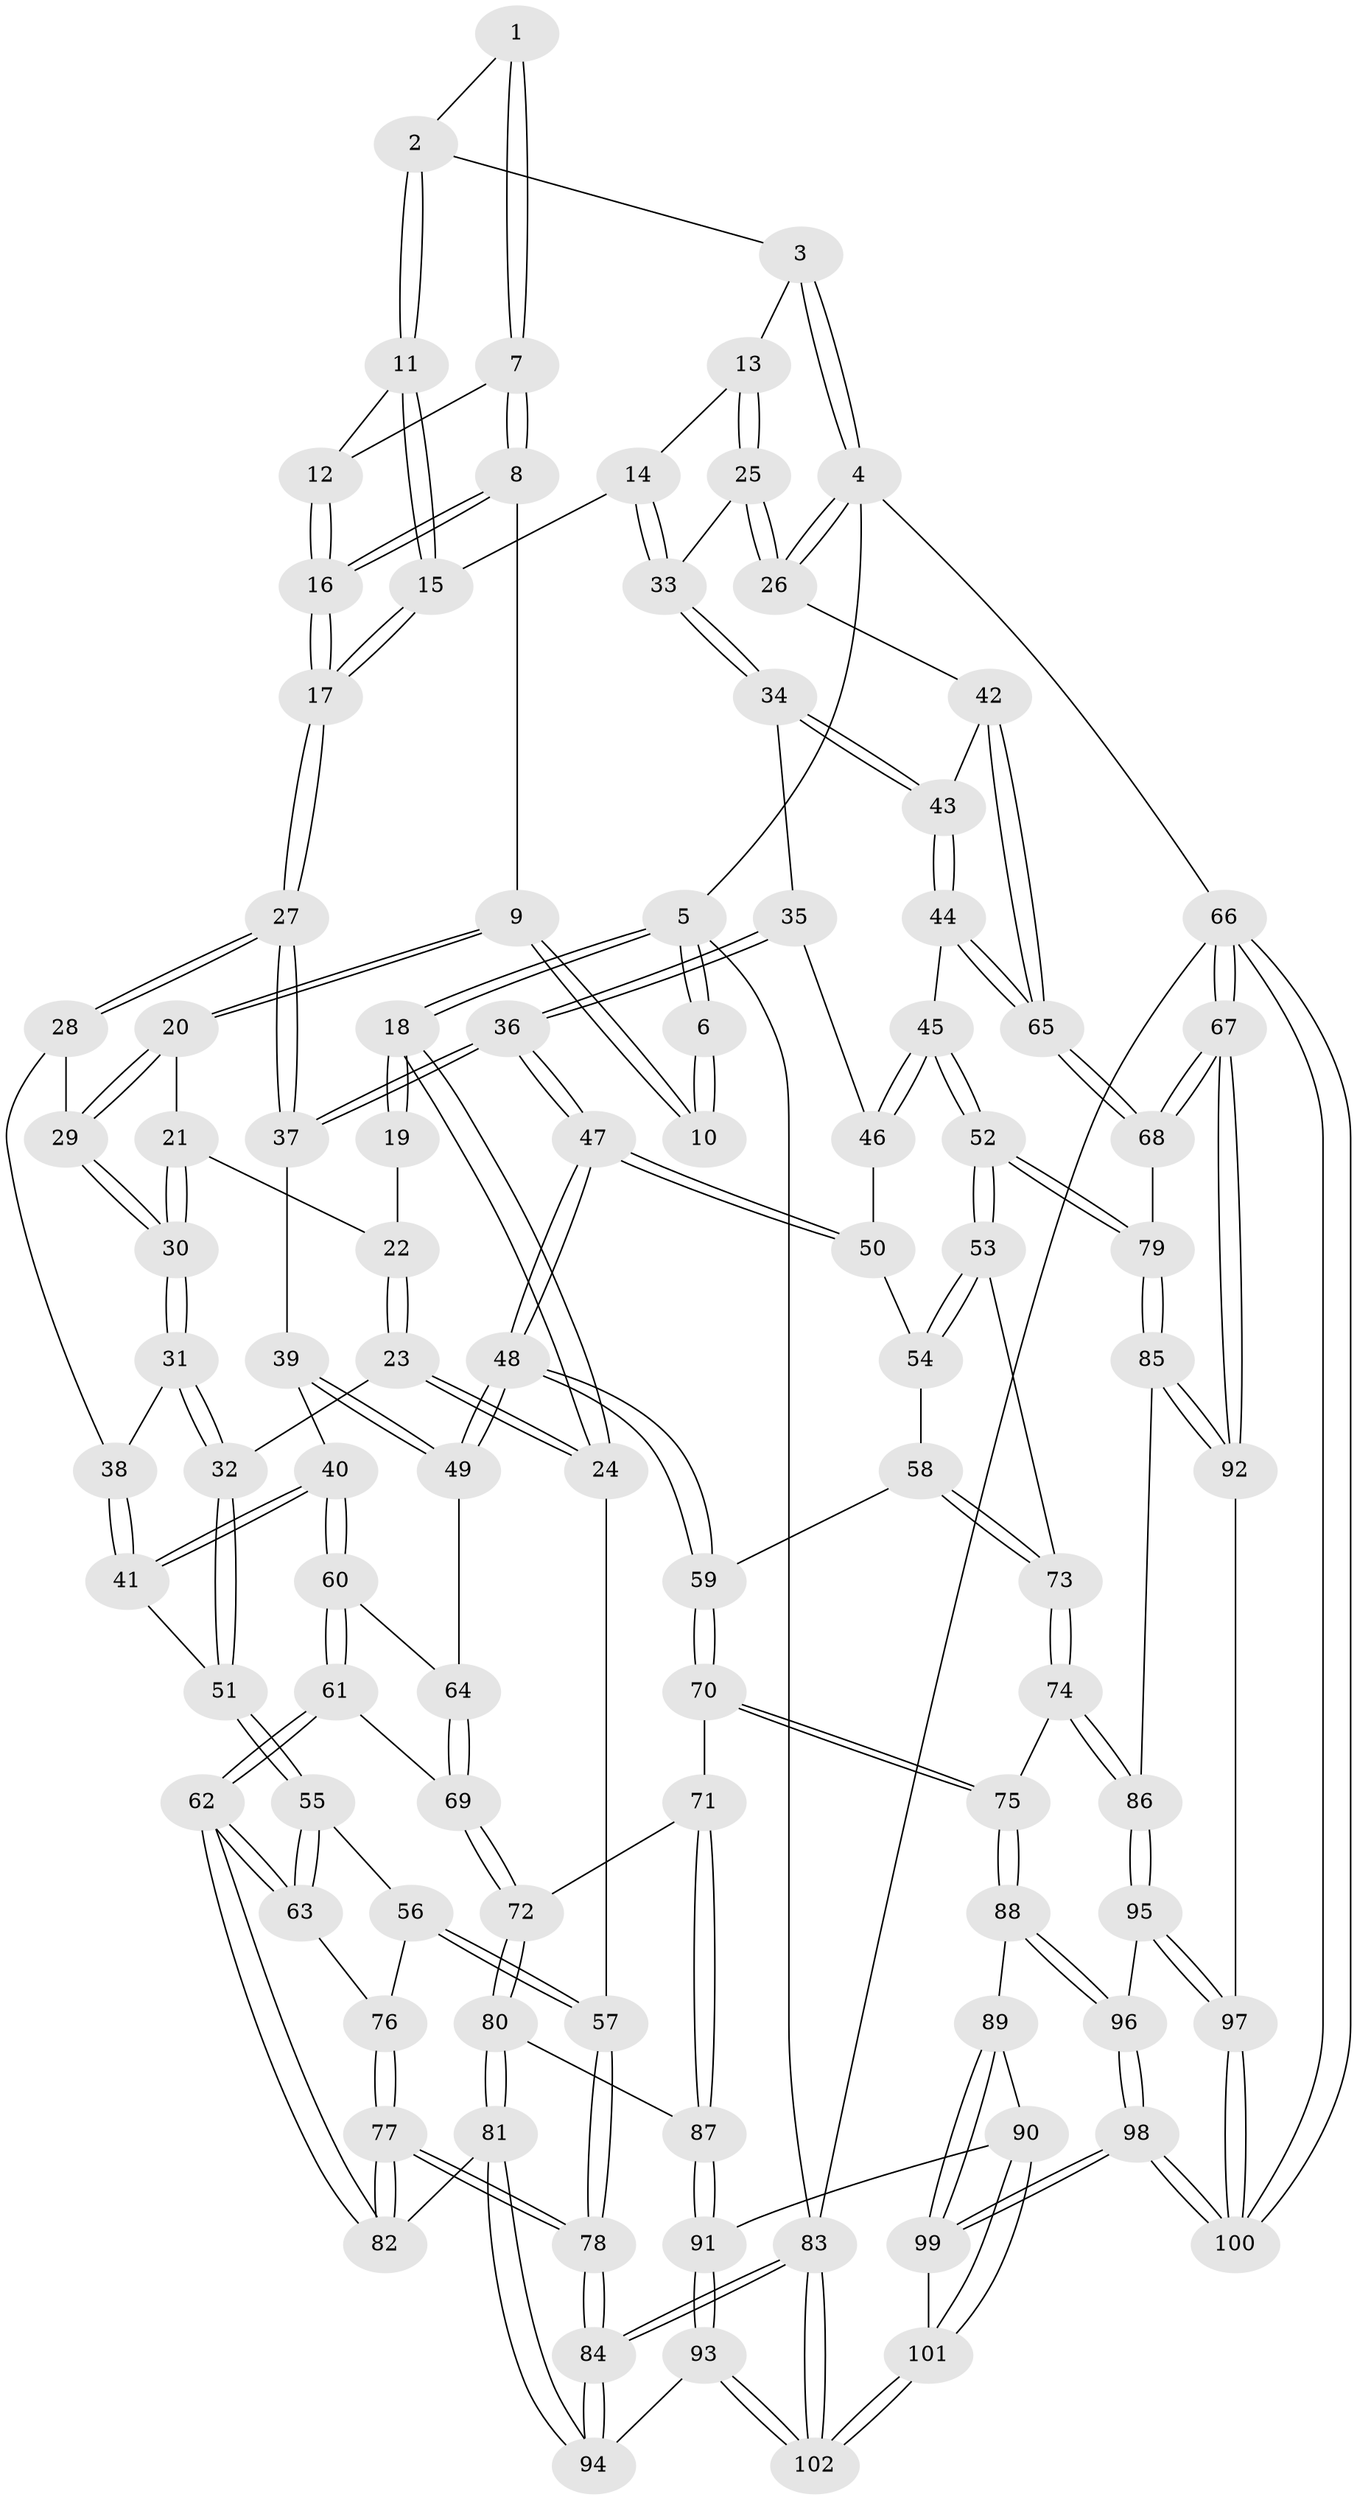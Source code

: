 // Generated by graph-tools (version 1.1) at 2025/11/02/21/25 10:11:13]
// undirected, 102 vertices, 252 edges
graph export_dot {
graph [start="1"]
  node [color=gray90,style=filled];
  1 [pos="+0.3444246774491676+0"];
  2 [pos="+0.5641210746321869+0"];
  3 [pos="+0.6687478760906771+0"];
  4 [pos="+1+0"];
  5 [pos="+0+0"];
  6 [pos="+0.29097060111340634+0"];
  7 [pos="+0.3441870691609997+0"];
  8 [pos="+0.2876148141560308+0.15588458642508032"];
  9 [pos="+0.24070675880456244+0.1668545192600136"];
  10 [pos="+0.16245307112957896+0.085189165587538"];
  11 [pos="+0.5164898968005613+0.039916114936319046"];
  12 [pos="+0.441876639402877+0.09025190401085699"];
  13 [pos="+0.7076318914693018+0.061916223539752804"];
  14 [pos="+0.6215191942029078+0.19607535363362905"];
  15 [pos="+0.5831048925760297+0.2003085715869572"];
  16 [pos="+0.41958359833537084+0.2208220542365132"];
  17 [pos="+0.45359741290927375+0.25759726110340664"];
  18 [pos="+0+0"];
  19 [pos="+0.06512840638270646+0.06308647579044338"];
  20 [pos="+0.21968352048806156+0.19422962279420042"];
  21 [pos="+0.16377643270311204+0.2223317747005118"];
  22 [pos="+0.06616047221774786+0.14052645832190594"];
  23 [pos="+0+0.37666201627462026"];
  24 [pos="+0+0.4081160682347219"];
  25 [pos="+0.9828469675450989+0.19168132574227884"];
  26 [pos="+1+0.14278563891890556"];
  27 [pos="+0.4438583318019707+0.3170727171207839"];
  28 [pos="+0.25118946060156366+0.331367695352692"];
  29 [pos="+0.2449967291665914+0.3227669771551582"];
  30 [pos="+0.02269670777235024+0.34710862779529583"];
  31 [pos="+0+0.36774834969454867"];
  32 [pos="+0+0.3747576653893916"];
  33 [pos="+0.7581661033506333+0.34340939417862687"];
  34 [pos="+0.7564056105373157+0.35228234137342934"];
  35 [pos="+0.722081315797774+0.3944944919875631"];
  36 [pos="+0.5503795003135709+0.44827016382518714"];
  37 [pos="+0.4517133188265503+0.38712751888283564"];
  38 [pos="+0.2453815569659058+0.3613492441914756"];
  39 [pos="+0.45011327342562635+0.3887856400329323"];
  40 [pos="+0.30989703016007797+0.5118756971731856"];
  41 [pos="+0.24818549506659546+0.5048395754824972"];
  42 [pos="+1+0.3760929765427229"];
  43 [pos="+0.895987514916162+0.4901283486053045"];
  44 [pos="+0.8590697528834857+0.6082464154348429"];
  45 [pos="+0.8331300382447716+0.632120685305144"];
  46 [pos="+0.7281202399630377+0.4852989662587049"];
  47 [pos="+0.5678017085764937+0.5454702506995095"];
  48 [pos="+0.5438366411700313+0.6170730727383673"];
  49 [pos="+0.464304220529422+0.6048233251576756"];
  50 [pos="+0.6694292824617224+0.5582025918743524"];
  51 [pos="+0.24241599401654293+0.5062566866867879"];
  52 [pos="+0.8215543364326613+0.6573317192387929"];
  53 [pos="+0.8088721045642867+0.6588711891307647"];
  54 [pos="+0.6838683304868529+0.5853768809902529"];
  55 [pos="+0.16237381131353634+0.6352151166844753"];
  56 [pos="+0+0.5485716575469197"];
  57 [pos="+0+0.484148324322239"];
  58 [pos="+0.6339136546102107+0.6516080429133455"];
  59 [pos="+0.5476388128180388+0.6281622698050376"];
  60 [pos="+0.31027309724153534+0.5125653486142034"];
  61 [pos="+0.34281408205535446+0.6812716061400672"];
  62 [pos="+0.2061206023428944+0.7644237281469248"];
  63 [pos="+0.16943097877949093+0.7037883523320874"];
  64 [pos="+0.4635102141639509+0.6048689241912509"];
  65 [pos="+1+0.6212622290964961"];
  66 [pos="+1+1"];
  67 [pos="+1+1"];
  68 [pos="+1+0.6795374872128837"];
  69 [pos="+0.3782841264867777+0.6967194864974705"];
  70 [pos="+0.5172644189700236+0.7705102725623771"];
  71 [pos="+0.514301011420238+0.7703988984764987"];
  72 [pos="+0.3895241805022108+0.7095104187669069"];
  73 [pos="+0.698994724830118+0.7070861258146698"];
  74 [pos="+0.6704039439959408+0.7560587251265911"];
  75 [pos="+0.5717854846109355+0.8254911452762074"];
  76 [pos="+0.06915551180332323+0.713013105364972"];
  77 [pos="+0+0.906651961200276"];
  78 [pos="+0+0.98403388424205"];
  79 [pos="+0.8527680193949689+0.7234807505834342"];
  80 [pos="+0.34316186173640484+0.8475638836842494"];
  81 [pos="+0.20919885784292852+0.8311658926036252"];
  82 [pos="+0.2042407340462239+0.8247840614561642"];
  83 [pos="+0+1"];
  84 [pos="+0+1"];
  85 [pos="+0.866305302440722+0.828871807377191"];
  86 [pos="+0.8052847305633112+0.8651202571606843"];
  87 [pos="+0.3682228618129802+0.8615880993932953"];
  88 [pos="+0.5752536721625038+0.8452119817907489"];
  89 [pos="+0.5300189027904122+0.8913375746910787"];
  90 [pos="+0.4113650580307141+0.952803915415896"];
  91 [pos="+0.40189070704760094+0.9421659330825598"];
  92 [pos="+1+1"];
  93 [pos="+0.23775424689309113+0.9599993935111596"];
  94 [pos="+0.21384895188967523+0.8862102004902506"];
  95 [pos="+0.7749058462136408+0.898602906577379"];
  96 [pos="+0.6259925202534549+0.8966289880762447"];
  97 [pos="+0.778057157575047+0.950854667325906"];
  98 [pos="+0.6348517685874886+1"];
  99 [pos="+0.5132302556037884+1"];
  100 [pos="+0.7569004914847027+1"];
  101 [pos="+0.42240148571267716+1"];
  102 [pos="+0.23704004029267503+1"];
  1 -- 2;
  1 -- 7;
  1 -- 7;
  2 -- 3;
  2 -- 11;
  2 -- 11;
  3 -- 4;
  3 -- 4;
  3 -- 13;
  4 -- 5;
  4 -- 26;
  4 -- 26;
  4 -- 66;
  5 -- 6;
  5 -- 6;
  5 -- 18;
  5 -- 18;
  5 -- 83;
  6 -- 10;
  6 -- 10;
  7 -- 8;
  7 -- 8;
  7 -- 12;
  8 -- 9;
  8 -- 16;
  8 -- 16;
  9 -- 10;
  9 -- 10;
  9 -- 20;
  9 -- 20;
  11 -- 12;
  11 -- 15;
  11 -- 15;
  12 -- 16;
  12 -- 16;
  13 -- 14;
  13 -- 25;
  13 -- 25;
  14 -- 15;
  14 -- 33;
  14 -- 33;
  15 -- 17;
  15 -- 17;
  16 -- 17;
  16 -- 17;
  17 -- 27;
  17 -- 27;
  18 -- 19;
  18 -- 19;
  18 -- 24;
  18 -- 24;
  19 -- 22;
  20 -- 21;
  20 -- 29;
  20 -- 29;
  21 -- 22;
  21 -- 30;
  21 -- 30;
  22 -- 23;
  22 -- 23;
  23 -- 24;
  23 -- 24;
  23 -- 32;
  24 -- 57;
  25 -- 26;
  25 -- 26;
  25 -- 33;
  26 -- 42;
  27 -- 28;
  27 -- 28;
  27 -- 37;
  27 -- 37;
  28 -- 29;
  28 -- 38;
  29 -- 30;
  29 -- 30;
  30 -- 31;
  30 -- 31;
  31 -- 32;
  31 -- 32;
  31 -- 38;
  32 -- 51;
  32 -- 51;
  33 -- 34;
  33 -- 34;
  34 -- 35;
  34 -- 43;
  34 -- 43;
  35 -- 36;
  35 -- 36;
  35 -- 46;
  36 -- 37;
  36 -- 37;
  36 -- 47;
  36 -- 47;
  37 -- 39;
  38 -- 41;
  38 -- 41;
  39 -- 40;
  39 -- 49;
  39 -- 49;
  40 -- 41;
  40 -- 41;
  40 -- 60;
  40 -- 60;
  41 -- 51;
  42 -- 43;
  42 -- 65;
  42 -- 65;
  43 -- 44;
  43 -- 44;
  44 -- 45;
  44 -- 65;
  44 -- 65;
  45 -- 46;
  45 -- 46;
  45 -- 52;
  45 -- 52;
  46 -- 50;
  47 -- 48;
  47 -- 48;
  47 -- 50;
  47 -- 50;
  48 -- 49;
  48 -- 49;
  48 -- 59;
  48 -- 59;
  49 -- 64;
  50 -- 54;
  51 -- 55;
  51 -- 55;
  52 -- 53;
  52 -- 53;
  52 -- 79;
  52 -- 79;
  53 -- 54;
  53 -- 54;
  53 -- 73;
  54 -- 58;
  55 -- 56;
  55 -- 63;
  55 -- 63;
  56 -- 57;
  56 -- 57;
  56 -- 76;
  57 -- 78;
  57 -- 78;
  58 -- 59;
  58 -- 73;
  58 -- 73;
  59 -- 70;
  59 -- 70;
  60 -- 61;
  60 -- 61;
  60 -- 64;
  61 -- 62;
  61 -- 62;
  61 -- 69;
  62 -- 63;
  62 -- 63;
  62 -- 82;
  62 -- 82;
  63 -- 76;
  64 -- 69;
  64 -- 69;
  65 -- 68;
  65 -- 68;
  66 -- 67;
  66 -- 67;
  66 -- 100;
  66 -- 100;
  66 -- 83;
  67 -- 68;
  67 -- 68;
  67 -- 92;
  67 -- 92;
  68 -- 79;
  69 -- 72;
  69 -- 72;
  70 -- 71;
  70 -- 75;
  70 -- 75;
  71 -- 72;
  71 -- 87;
  71 -- 87;
  72 -- 80;
  72 -- 80;
  73 -- 74;
  73 -- 74;
  74 -- 75;
  74 -- 86;
  74 -- 86;
  75 -- 88;
  75 -- 88;
  76 -- 77;
  76 -- 77;
  77 -- 78;
  77 -- 78;
  77 -- 82;
  77 -- 82;
  78 -- 84;
  78 -- 84;
  79 -- 85;
  79 -- 85;
  80 -- 81;
  80 -- 81;
  80 -- 87;
  81 -- 82;
  81 -- 94;
  81 -- 94;
  83 -- 84;
  83 -- 84;
  83 -- 102;
  83 -- 102;
  84 -- 94;
  84 -- 94;
  85 -- 86;
  85 -- 92;
  85 -- 92;
  86 -- 95;
  86 -- 95;
  87 -- 91;
  87 -- 91;
  88 -- 89;
  88 -- 96;
  88 -- 96;
  89 -- 90;
  89 -- 99;
  89 -- 99;
  90 -- 91;
  90 -- 101;
  90 -- 101;
  91 -- 93;
  91 -- 93;
  92 -- 97;
  93 -- 94;
  93 -- 102;
  93 -- 102;
  95 -- 96;
  95 -- 97;
  95 -- 97;
  96 -- 98;
  96 -- 98;
  97 -- 100;
  97 -- 100;
  98 -- 99;
  98 -- 99;
  98 -- 100;
  98 -- 100;
  99 -- 101;
  101 -- 102;
  101 -- 102;
}
